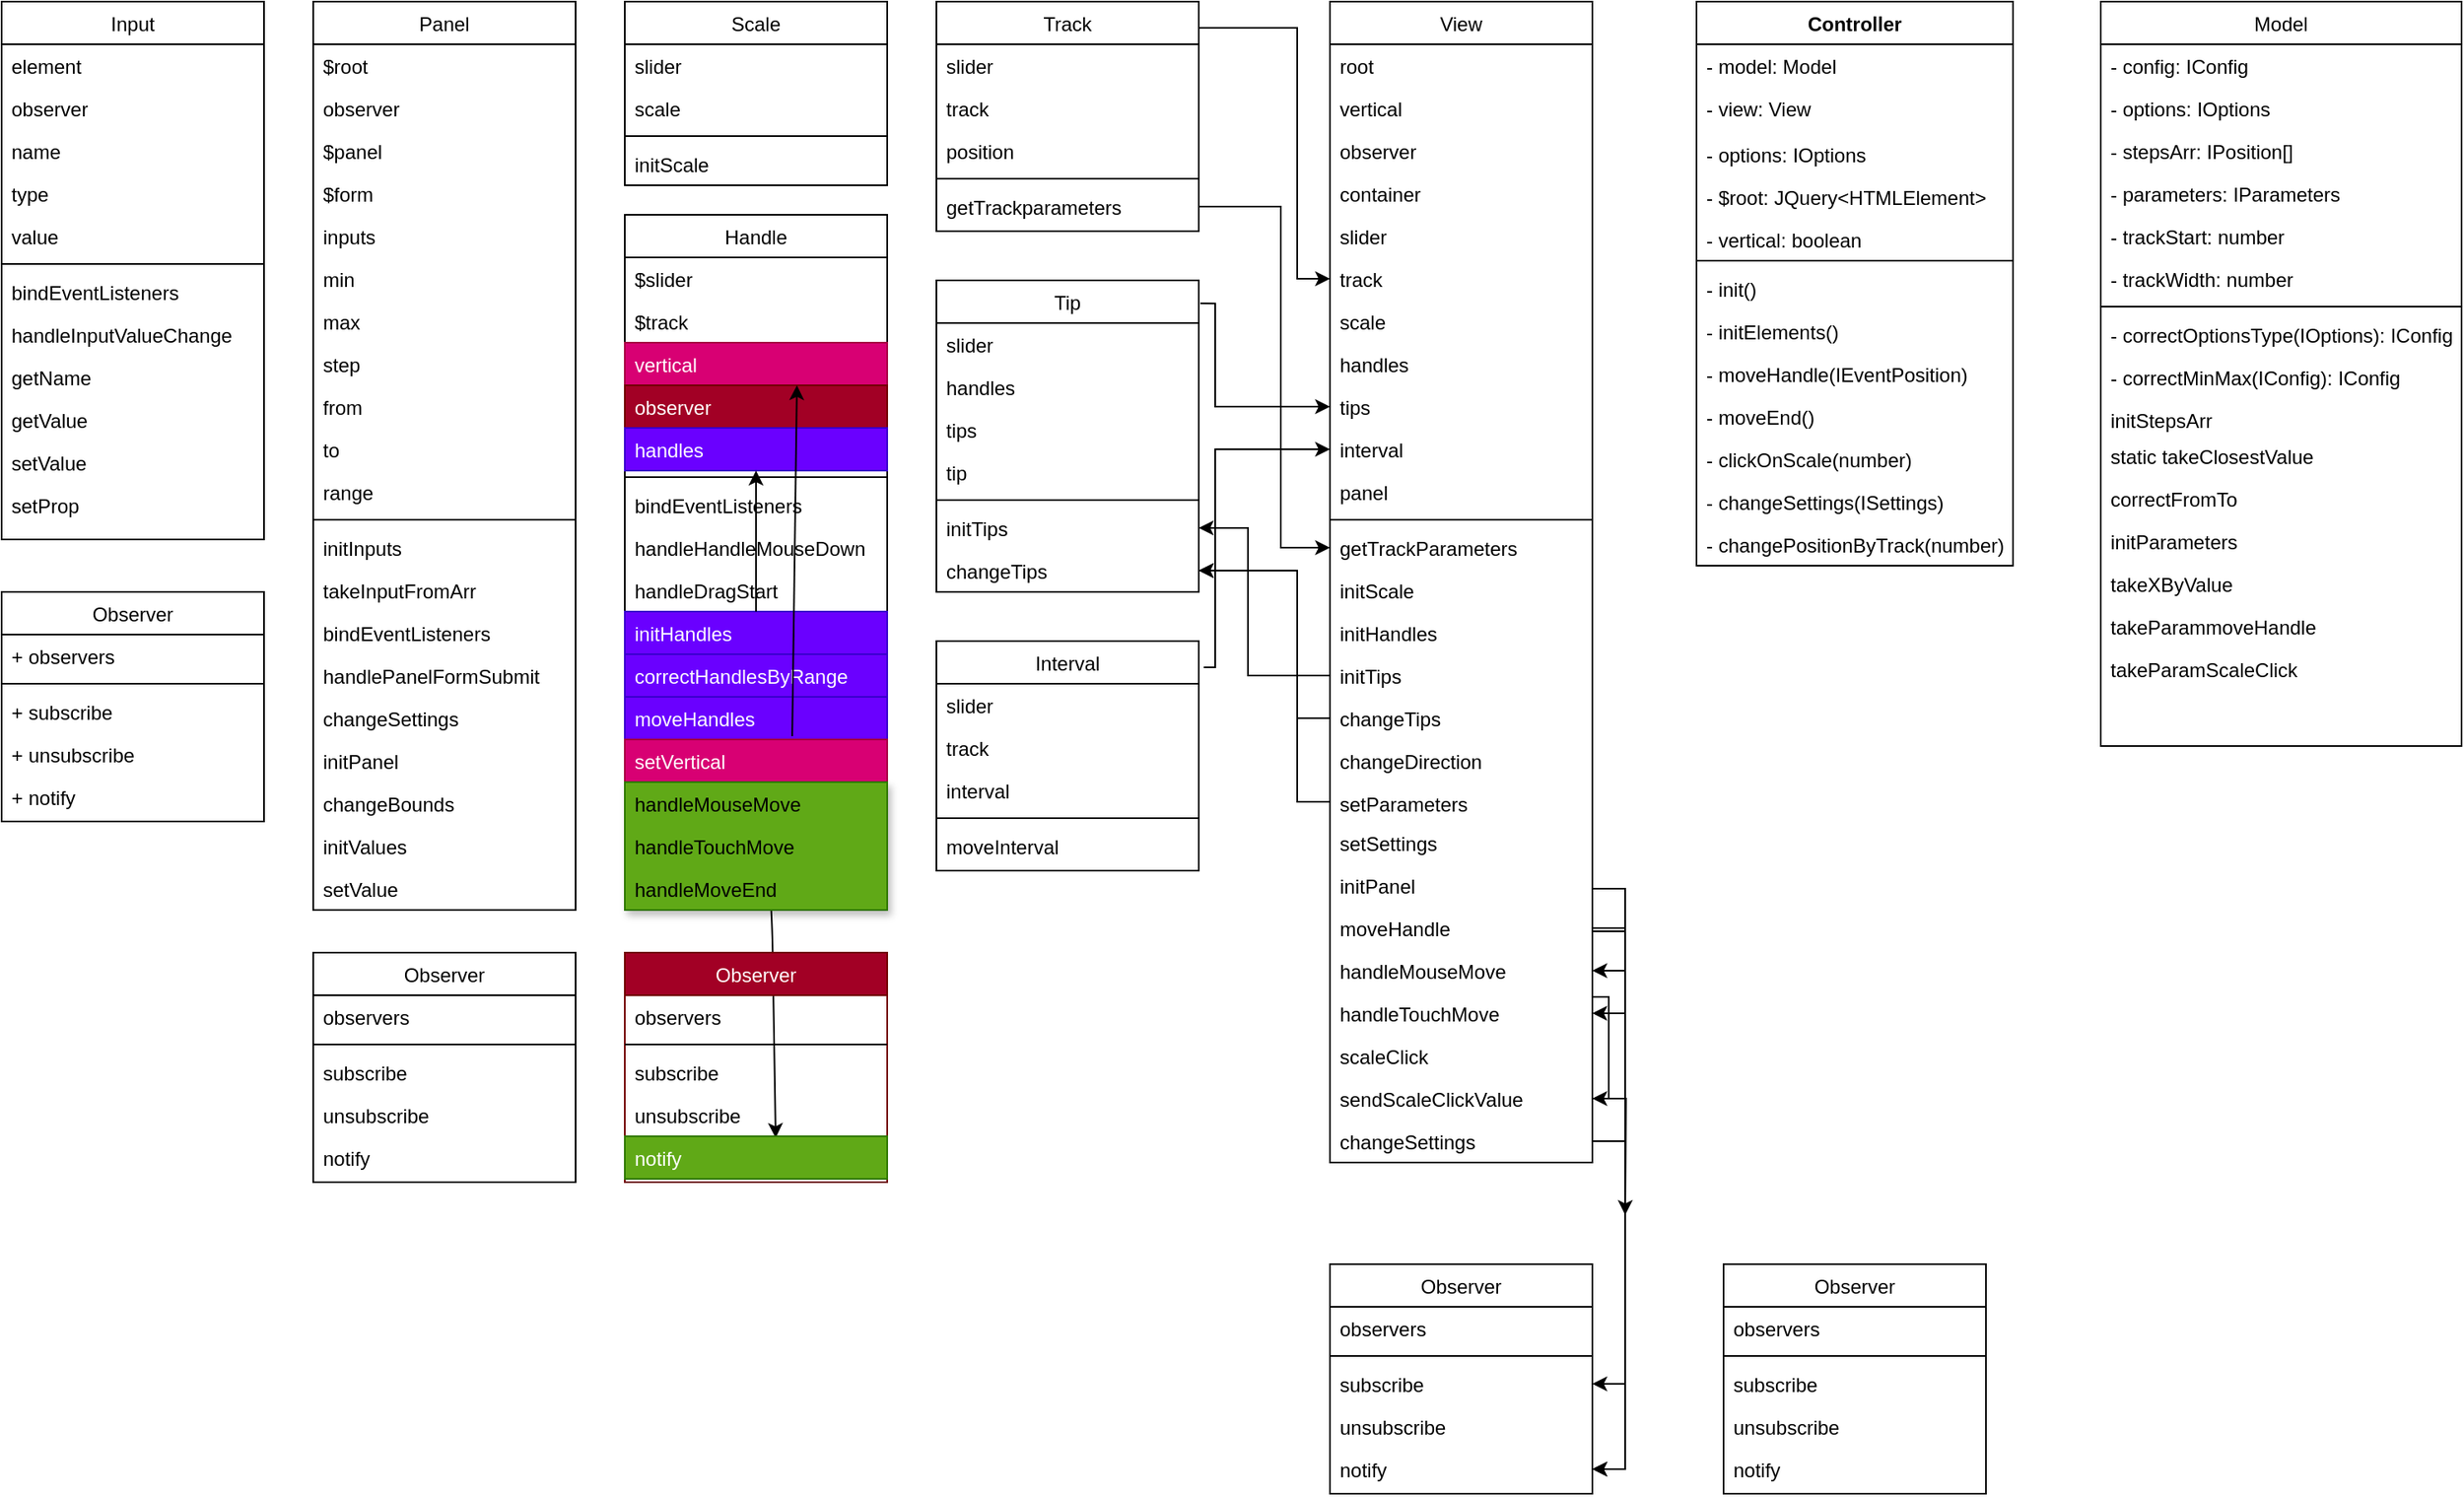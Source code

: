 <mxfile version="16.5.6" type="github">
  <diagram id="C5RBs43oDa-KdzZeNtuy" name="Page-1">
    <mxGraphModel dx="1695" dy="450" grid="1" gridSize="10" guides="1" tooltips="1" connect="1" arrows="1" fold="1" page="1" pageScale="1" pageWidth="827" pageHeight="1169" math="0" shadow="0">
      <root>
        <mxCell id="WIyWlLk6GJQsqaUBKTNV-0" />
        <mxCell id="WIyWlLk6GJQsqaUBKTNV-1" parent="WIyWlLk6GJQsqaUBKTNV-0" />
        <mxCell id="zkfFHV4jXpPFQw0GAbJ--6" value="View" style="swimlane;fontStyle=0;align=center;verticalAlign=top;childLayout=stackLayout;horizontal=1;startSize=26;horizontalStack=0;resizeParent=1;resizeLast=0;collapsible=1;marginBottom=0;rounded=0;shadow=0;strokeWidth=1;" parent="WIyWlLk6GJQsqaUBKTNV-1" vertex="1">
          <mxGeometry x="-10" y="110" width="160" height="708" as="geometry">
            <mxRectangle x="130" y="380" width="160" height="26" as="alternateBounds" />
          </mxGeometry>
        </mxCell>
        <mxCell id="yXYskrI1Ji93VjkzE8LW-40" value="root" style="text;align=left;verticalAlign=top;spacingLeft=4;spacingRight=4;overflow=hidden;rotatable=0;points=[[0,0.5],[1,0.5]];portConstraint=eastwest;rounded=0;shadow=0;html=0;" parent="zkfFHV4jXpPFQw0GAbJ--6" vertex="1">
          <mxGeometry y="26" width="160" height="26" as="geometry" />
        </mxCell>
        <mxCell id="zkfFHV4jXpPFQw0GAbJ--7" value="vertical" style="text;align=left;verticalAlign=top;spacingLeft=4;spacingRight=4;overflow=hidden;rotatable=0;points=[[0,0.5],[1,0.5]];portConstraint=eastwest;" parent="zkfFHV4jXpPFQw0GAbJ--6" vertex="1">
          <mxGeometry y="52" width="160" height="26" as="geometry" />
        </mxCell>
        <mxCell id="yXYskrI1Ji93VjkzE8LW-39" value="observer" style="text;align=left;verticalAlign=top;spacingLeft=4;spacingRight=4;overflow=hidden;rotatable=0;points=[[0,0.5],[1,0.5]];portConstraint=eastwest;rounded=0;shadow=0;html=0;" parent="zkfFHV4jXpPFQw0GAbJ--6" vertex="1">
          <mxGeometry y="78" width="160" height="26" as="geometry" />
        </mxCell>
        <mxCell id="yXYskrI1Ji93VjkzE8LW-41" value="container" style="text;align=left;verticalAlign=top;spacingLeft=4;spacingRight=4;overflow=hidden;rotatable=0;points=[[0,0.5],[1,0.5]];portConstraint=eastwest;rounded=0;shadow=0;html=0;" parent="zkfFHV4jXpPFQw0GAbJ--6" vertex="1">
          <mxGeometry y="104" width="160" height="26" as="geometry" />
        </mxCell>
        <mxCell id="yXYskrI1Ji93VjkzE8LW-42" value="slider" style="text;align=left;verticalAlign=top;spacingLeft=4;spacingRight=4;overflow=hidden;rotatable=0;points=[[0,0.5],[1,0.5]];portConstraint=eastwest;rounded=0;shadow=0;html=0;" parent="zkfFHV4jXpPFQw0GAbJ--6" vertex="1">
          <mxGeometry y="130" width="160" height="26" as="geometry" />
        </mxCell>
        <mxCell id="yXYskrI1Ji93VjkzE8LW-44" value="track" style="text;align=left;verticalAlign=top;spacingLeft=4;spacingRight=4;overflow=hidden;rotatable=0;points=[[0,0.5],[1,0.5]];portConstraint=eastwest;rounded=0;shadow=0;html=0;" parent="zkfFHV4jXpPFQw0GAbJ--6" vertex="1">
          <mxGeometry y="156" width="160" height="26" as="geometry" />
        </mxCell>
        <mxCell id="yXYskrI1Ji93VjkzE8LW-45" value="scale" style="text;align=left;verticalAlign=top;spacingLeft=4;spacingRight=4;overflow=hidden;rotatable=0;points=[[0,0.5],[1,0.5]];portConstraint=eastwest;rounded=0;shadow=0;html=0;" parent="zkfFHV4jXpPFQw0GAbJ--6" vertex="1">
          <mxGeometry y="182" width="160" height="26" as="geometry" />
        </mxCell>
        <mxCell id="yXYskrI1Ji93VjkzE8LW-46" value="handles" style="text;align=left;verticalAlign=top;spacingLeft=4;spacingRight=4;overflow=hidden;rotatable=0;points=[[0,0.5],[1,0.5]];portConstraint=eastwest;rounded=0;shadow=0;html=0;" parent="zkfFHV4jXpPFQw0GAbJ--6" vertex="1">
          <mxGeometry y="208" width="160" height="26" as="geometry" />
        </mxCell>
        <mxCell id="zkfFHV4jXpPFQw0GAbJ--8" value="tips" style="text;align=left;verticalAlign=top;spacingLeft=4;spacingRight=4;overflow=hidden;rotatable=0;points=[[0,0.5],[1,0.5]];portConstraint=eastwest;rounded=0;shadow=0;html=0;" parent="zkfFHV4jXpPFQw0GAbJ--6" vertex="1">
          <mxGeometry y="234" width="160" height="26" as="geometry" />
        </mxCell>
        <mxCell id="yXYskrI1Ji93VjkzE8LW-47" value="interval" style="text;align=left;verticalAlign=top;spacingLeft=4;spacingRight=4;overflow=hidden;rotatable=0;points=[[0,0.5],[1,0.5]];portConstraint=eastwest;rounded=0;shadow=0;html=0;" parent="zkfFHV4jXpPFQw0GAbJ--6" vertex="1">
          <mxGeometry y="260" width="160" height="26" as="geometry" />
        </mxCell>
        <mxCell id="yXYskrI1Ji93VjkzE8LW-43" value="panel" style="text;align=left;verticalAlign=top;spacingLeft=4;spacingRight=4;overflow=hidden;rotatable=0;points=[[0,0.5],[1,0.5]];portConstraint=eastwest;rounded=0;shadow=0;html=0;" parent="zkfFHV4jXpPFQw0GAbJ--6" vertex="1">
          <mxGeometry y="286" width="160" height="26" as="geometry" />
        </mxCell>
        <mxCell id="zkfFHV4jXpPFQw0GAbJ--9" value="" style="line;html=1;strokeWidth=1;align=left;verticalAlign=middle;spacingTop=-1;spacingLeft=3;spacingRight=3;rotatable=0;labelPosition=right;points=[];portConstraint=eastwest;" parent="zkfFHV4jXpPFQw0GAbJ--6" vertex="1">
          <mxGeometry y="312" width="160" height="8" as="geometry" />
        </mxCell>
        <mxCell id="yXYskrI1Ji93VjkzE8LW-48" value="getTrackParameters" style="text;align=left;verticalAlign=top;spacingLeft=4;spacingRight=4;overflow=hidden;rotatable=0;points=[[0,0.5],[1,0.5]];portConstraint=eastwest;" parent="zkfFHV4jXpPFQw0GAbJ--6" vertex="1">
          <mxGeometry y="320" width="160" height="26" as="geometry" />
        </mxCell>
        <mxCell id="yXYskrI1Ji93VjkzE8LW-49" value="initScale" style="text;align=left;verticalAlign=top;spacingLeft=4;spacingRight=4;overflow=hidden;rotatable=0;points=[[0,0.5],[1,0.5]];portConstraint=eastwest;" parent="zkfFHV4jXpPFQw0GAbJ--6" vertex="1">
          <mxGeometry y="346" width="160" height="26" as="geometry" />
        </mxCell>
        <mxCell id="yXYskrI1Ji93VjkzE8LW-50" value="initHandles" style="text;align=left;verticalAlign=top;spacingLeft=4;spacingRight=4;overflow=hidden;rotatable=0;points=[[0,0.5],[1,0.5]];portConstraint=eastwest;" parent="zkfFHV4jXpPFQw0GAbJ--6" vertex="1">
          <mxGeometry y="372" width="160" height="26" as="geometry" />
        </mxCell>
        <mxCell id="yXYskrI1Ji93VjkzE8LW-51" value="initTips" style="text;align=left;verticalAlign=top;spacingLeft=4;spacingRight=4;overflow=hidden;rotatable=0;points=[[0,0.5],[1,0.5]];portConstraint=eastwest;" parent="zkfFHV4jXpPFQw0GAbJ--6" vertex="1">
          <mxGeometry y="398" width="160" height="26" as="geometry" />
        </mxCell>
        <mxCell id="yXYskrI1Ji93VjkzE8LW-52" value="changeTips" style="text;align=left;verticalAlign=top;spacingLeft=4;spacingRight=4;overflow=hidden;rotatable=0;points=[[0,0.5],[1,0.5]];portConstraint=eastwest;" parent="zkfFHV4jXpPFQw0GAbJ--6" vertex="1">
          <mxGeometry y="424" width="160" height="26" as="geometry" />
        </mxCell>
        <mxCell id="4" value="changeDirection" style="text;align=left;verticalAlign=top;spacingLeft=4;spacingRight=4;overflow=hidden;rotatable=0;points=[[0,0.5],[1,0.5]];portConstraint=eastwest;" parent="zkfFHV4jXpPFQw0GAbJ--6" vertex="1">
          <mxGeometry y="450" width="160" height="26" as="geometry" />
        </mxCell>
        <mxCell id="yXYskrI1Ji93VjkzE8LW-53" value="setParameters" style="text;align=left;verticalAlign=top;spacingLeft=4;spacingRight=4;overflow=hidden;rotatable=0;points=[[0,0.5],[1,0.5]];portConstraint=eastwest;" parent="zkfFHV4jXpPFQw0GAbJ--6" vertex="1">
          <mxGeometry y="476" width="160" height="24" as="geometry" />
        </mxCell>
        <mxCell id="yXYskrI1Ji93VjkzE8LW-54" value="setSettings" style="text;align=left;verticalAlign=top;spacingLeft=4;spacingRight=4;overflow=hidden;rotatable=0;points=[[0,0.5],[1,0.5]];portConstraint=eastwest;" parent="zkfFHV4jXpPFQw0GAbJ--6" vertex="1">
          <mxGeometry y="500" width="160" height="26" as="geometry" />
        </mxCell>
        <mxCell id="yXYskrI1Ji93VjkzE8LW-195" style="edgeStyle=orthogonalEdgeStyle;rounded=0;orthogonalLoop=1;jettySize=auto;html=1;exitX=1;exitY=0.5;exitDx=0;exitDy=0;" parent="zkfFHV4jXpPFQw0GAbJ--6" source="yXYskrI1Ji93VjkzE8LW-55" target="yXYskrI1Ji93VjkzE8LW-56" edge="1">
          <mxGeometry relative="1" as="geometry" />
        </mxCell>
        <mxCell id="yXYskrI1Ji93VjkzE8LW-196" style="edgeStyle=orthogonalEdgeStyle;rounded=0;orthogonalLoop=1;jettySize=auto;html=1;exitX=1;exitY=0.5;exitDx=0;exitDy=0;entryX=1;entryY=0.5;entryDx=0;entryDy=0;" parent="zkfFHV4jXpPFQw0GAbJ--6" source="yXYskrI1Ji93VjkzE8LW-55" target="yXYskrI1Ji93VjkzE8LW-57" edge="1">
          <mxGeometry relative="1" as="geometry" />
        </mxCell>
        <mxCell id="5" value="initPanel" style="text;align=left;verticalAlign=top;spacingLeft=4;spacingRight=4;overflow=hidden;rotatable=0;points=[[0,0.5],[1,0.5]];portConstraint=eastwest;" parent="zkfFHV4jXpPFQw0GAbJ--6" vertex="1">
          <mxGeometry y="526" width="160" height="26" as="geometry" />
        </mxCell>
        <mxCell id="yXYskrI1Ji93VjkzE8LW-55" value="moveHandle" style="text;align=left;verticalAlign=top;spacingLeft=4;spacingRight=4;overflow=hidden;rotatable=0;points=[[0,0.5],[1,0.5]];portConstraint=eastwest;" parent="zkfFHV4jXpPFQw0GAbJ--6" vertex="1">
          <mxGeometry y="552" width="160" height="26" as="geometry" />
        </mxCell>
        <mxCell id="yXYskrI1Ji93VjkzE8LW-56" value="handleMouseMove" style="text;align=left;verticalAlign=top;spacingLeft=4;spacingRight=4;overflow=hidden;rotatable=0;points=[[0,0.5],[1,0.5]];portConstraint=eastwest;" parent="zkfFHV4jXpPFQw0GAbJ--6" vertex="1">
          <mxGeometry y="578" width="160" height="26" as="geometry" />
        </mxCell>
        <mxCell id="yXYskrI1Ji93VjkzE8LW-57" value="handleTouchMove" style="text;align=left;verticalAlign=top;spacingLeft=4;spacingRight=4;overflow=hidden;rotatable=0;points=[[0,0.5],[1,0.5]];portConstraint=eastwest;" parent="zkfFHV4jXpPFQw0GAbJ--6" vertex="1">
          <mxGeometry y="604" width="160" height="26" as="geometry" />
        </mxCell>
        <mxCell id="yXYskrI1Ji93VjkzE8LW-58" value="scaleClick" style="text;align=left;verticalAlign=top;spacingLeft=4;spacingRight=4;overflow=hidden;rotatable=0;points=[[0,0.5],[1,0.5]];portConstraint=eastwest;" parent="zkfFHV4jXpPFQw0GAbJ--6" vertex="1">
          <mxGeometry y="630" width="160" height="26" as="geometry" />
        </mxCell>
        <mxCell id="yXYskrI1Ji93VjkzE8LW-59" value="sendScaleClickValue" style="text;align=left;verticalAlign=top;spacingLeft=4;spacingRight=4;overflow=hidden;rotatable=0;points=[[0,0.5],[1,0.5]];portConstraint=eastwest;" parent="zkfFHV4jXpPFQw0GAbJ--6" vertex="1">
          <mxGeometry y="656" width="160" height="26" as="geometry" />
        </mxCell>
        <mxCell id="zkfFHV4jXpPFQw0GAbJ--11" value="changeSettings" style="text;align=left;verticalAlign=top;spacingLeft=4;spacingRight=4;overflow=hidden;rotatable=0;points=[[0,0.5],[1,0.5]];portConstraint=eastwest;" parent="zkfFHV4jXpPFQw0GAbJ--6" vertex="1">
          <mxGeometry y="682" width="160" height="26" as="geometry" />
        </mxCell>
        <mxCell id="yXYskrI1Ji93VjkzE8LW-262" style="edgeStyle=orthogonalEdgeStyle;rounded=0;orthogonalLoop=1;jettySize=auto;html=1;entryX=1;entryY=0.5;entryDx=0;entryDy=0;" parent="zkfFHV4jXpPFQw0GAbJ--6" target="yXYskrI1Ji93VjkzE8LW-59" edge="1">
          <mxGeometry relative="1" as="geometry">
            <Array as="points">
              <mxPoint x="170" y="607" />
            </Array>
            <mxPoint x="160" y="607" as="sourcePoint" />
          </mxGeometry>
        </mxCell>
        <mxCell id="zkfFHV4jXpPFQw0GAbJ--17" value="Model" style="swimlane;fontStyle=0;align=center;verticalAlign=top;childLayout=stackLayout;horizontal=1;startSize=26;horizontalStack=0;resizeParent=1;resizeLast=0;collapsible=1;marginBottom=0;rounded=0;shadow=0;strokeWidth=1;" parent="WIyWlLk6GJQsqaUBKTNV-1" vertex="1">
          <mxGeometry x="460" y="110" width="220" height="454" as="geometry">
            <mxRectangle x="550" y="140" width="160" height="26" as="alternateBounds" />
          </mxGeometry>
        </mxCell>
        <mxCell id="zkfFHV4jXpPFQw0GAbJ--19" value="- config: IConfig" style="text;align=left;verticalAlign=top;spacingLeft=4;spacingRight=4;overflow=hidden;rotatable=0;points=[[0,0.5],[1,0.5]];portConstraint=eastwest;rounded=0;shadow=0;html=0;" parent="zkfFHV4jXpPFQw0GAbJ--17" vertex="1">
          <mxGeometry y="26" width="220" height="26" as="geometry" />
        </mxCell>
        <mxCell id="zkfFHV4jXpPFQw0GAbJ--22" value="- options: IOptions" style="text;align=left;verticalAlign=top;spacingLeft=4;spacingRight=4;overflow=hidden;rotatable=0;points=[[0,0.5],[1,0.5]];portConstraint=eastwest;rounded=0;shadow=0;html=0;" parent="zkfFHV4jXpPFQw0GAbJ--17" vertex="1">
          <mxGeometry y="52" width="220" height="26" as="geometry" />
        </mxCell>
        <mxCell id="zkfFHV4jXpPFQw0GAbJ--20" value="- stepsArr: IPosition[]" style="text;align=left;verticalAlign=top;spacingLeft=4;spacingRight=4;overflow=hidden;rotatable=0;points=[[0,0.5],[1,0.5]];portConstraint=eastwest;rounded=0;shadow=0;html=0;" parent="zkfFHV4jXpPFQw0GAbJ--17" vertex="1">
          <mxGeometry y="78" width="220" height="26" as="geometry" />
        </mxCell>
        <mxCell id="zkfFHV4jXpPFQw0GAbJ--21" value="- parameters: IParameters" style="text;align=left;verticalAlign=top;spacingLeft=4;spacingRight=4;overflow=hidden;rotatable=0;points=[[0,0.5],[1,0.5]];portConstraint=eastwest;rounded=0;shadow=0;html=0;" parent="zkfFHV4jXpPFQw0GAbJ--17" vertex="1">
          <mxGeometry y="104" width="220" height="26" as="geometry" />
        </mxCell>
        <mxCell id="zkfFHV4jXpPFQw0GAbJ--25" value="- trackStart: number" style="text;align=left;verticalAlign=top;spacingLeft=4;spacingRight=4;overflow=hidden;rotatable=0;points=[[0,0.5],[1,0.5]];portConstraint=eastwest;" parent="zkfFHV4jXpPFQw0GAbJ--17" vertex="1">
          <mxGeometry y="130" width="220" height="26" as="geometry" />
        </mxCell>
        <mxCell id="zkfFHV4jXpPFQw0GAbJ--24" value="- trackWidth: number" style="text;align=left;verticalAlign=top;spacingLeft=4;spacingRight=4;overflow=hidden;rotatable=0;points=[[0,0.5],[1,0.5]];portConstraint=eastwest;" parent="zkfFHV4jXpPFQw0GAbJ--17" vertex="1">
          <mxGeometry y="156" width="220" height="26" as="geometry" />
        </mxCell>
        <mxCell id="zkfFHV4jXpPFQw0GAbJ--23" value="" style="line;html=1;strokeWidth=1;align=left;verticalAlign=middle;spacingTop=-1;spacingLeft=3;spacingRight=3;rotatable=0;labelPosition=right;points=[];portConstraint=eastwest;" parent="zkfFHV4jXpPFQw0GAbJ--17" vertex="1">
          <mxGeometry y="182" width="220" height="8" as="geometry" />
        </mxCell>
        <mxCell id="yXYskrI1Ji93VjkzE8LW-13" value="- correctOptionsType(IOptions): IConfig" style="text;align=left;verticalAlign=top;spacingLeft=4;spacingRight=4;overflow=hidden;rotatable=0;points=[[0,0.5],[1,0.5]];portConstraint=eastwest;rounded=0;shadow=0;html=0;" parent="zkfFHV4jXpPFQw0GAbJ--17" vertex="1">
          <mxGeometry y="190" width="220" height="26" as="geometry" />
        </mxCell>
        <mxCell id="1" value="- correctMinMax(IConfig): IConfig" style="text;align=left;verticalAlign=top;spacingLeft=4;spacingRight=4;overflow=hidden;rotatable=0;points=[[0,0.5],[1,0.5]];portConstraint=eastwest;rounded=0;shadow=0;html=0;" parent="zkfFHV4jXpPFQw0GAbJ--17" vertex="1">
          <mxGeometry y="216" width="220" height="26" as="geometry" />
        </mxCell>
        <mxCell id="yXYskrI1Ji93VjkzE8LW-24" value="initStepsArr" style="text;align=left;verticalAlign=top;spacingLeft=4;spacingRight=4;overflow=hidden;rotatable=0;points=[[0,0.5],[1,0.5]];portConstraint=eastwest;rounded=0;shadow=0;html=0;" parent="zkfFHV4jXpPFQw0GAbJ--17" vertex="1">
          <mxGeometry y="242" width="220" height="22" as="geometry" />
        </mxCell>
        <mxCell id="3" value="static takeClosestValue" style="text;align=left;verticalAlign=top;spacingLeft=4;spacingRight=4;overflow=hidden;rotatable=0;points=[[0,0.5],[1,0.5]];portConstraint=eastwest;rounded=0;shadow=0;html=0;" parent="zkfFHV4jXpPFQw0GAbJ--17" vertex="1">
          <mxGeometry y="264" width="220" height="26" as="geometry" />
        </mxCell>
        <mxCell id="2" value="correctFromTo" style="text;align=left;verticalAlign=top;spacingLeft=4;spacingRight=4;overflow=hidden;rotatable=0;points=[[0,0.5],[1,0.5]];portConstraint=eastwest;rounded=0;shadow=0;html=0;" parent="zkfFHV4jXpPFQw0GAbJ--17" vertex="1">
          <mxGeometry y="290" width="220" height="26" as="geometry" />
        </mxCell>
        <mxCell id="yXYskrI1Ji93VjkzE8LW-26" value="initParameters" style="text;align=left;verticalAlign=top;spacingLeft=4;spacingRight=4;overflow=hidden;rotatable=0;points=[[0,0.5],[1,0.5]];portConstraint=eastwest;rounded=0;shadow=0;html=0;" parent="zkfFHV4jXpPFQw0GAbJ--17" vertex="1">
          <mxGeometry y="316" width="220" height="26" as="geometry" />
        </mxCell>
        <mxCell id="yXYskrI1Ji93VjkzE8LW-27" value="takeXByValue" style="text;align=left;verticalAlign=top;spacingLeft=4;spacingRight=4;overflow=hidden;rotatable=0;points=[[0,0.5],[1,0.5]];portConstraint=eastwest;rounded=0;shadow=0;html=0;" parent="zkfFHV4jXpPFQw0GAbJ--17" vertex="1">
          <mxGeometry y="342" width="220" height="26" as="geometry" />
        </mxCell>
        <mxCell id="yXYskrI1Ji93VjkzE8LW-28" value="takeParammoveHandle" style="text;align=left;verticalAlign=top;spacingLeft=4;spacingRight=4;overflow=hidden;rotatable=0;points=[[0,0.5],[1,0.5]];portConstraint=eastwest;rounded=0;shadow=0;html=0;" parent="zkfFHV4jXpPFQw0GAbJ--17" vertex="1">
          <mxGeometry y="368" width="220" height="26" as="geometry" />
        </mxCell>
        <mxCell id="yXYskrI1Ji93VjkzE8LW-29" value="takeParamScaleClick" style="text;align=left;verticalAlign=top;spacingLeft=4;spacingRight=4;overflow=hidden;rotatable=0;points=[[0,0.5],[1,0.5]];portConstraint=eastwest;rounded=0;shadow=0;html=0;" parent="zkfFHV4jXpPFQw0GAbJ--17" vertex="1">
          <mxGeometry y="394" width="220" height="34" as="geometry" />
        </mxCell>
        <mxCell id="yXYskrI1Ji93VjkzE8LW-90" value="Observer" style="swimlane;fontStyle=0;align=center;verticalAlign=top;childLayout=stackLayout;horizontal=1;startSize=26;horizontalStack=0;resizeParent=1;resizeLast=0;collapsible=1;marginBottom=0;rounded=0;shadow=0;strokeWidth=1;" parent="WIyWlLk6GJQsqaUBKTNV-1" vertex="1">
          <mxGeometry x="230" y="880" width="160" height="140" as="geometry">
            <mxRectangle x="550" y="140" width="160" height="26" as="alternateBounds" />
          </mxGeometry>
        </mxCell>
        <mxCell id="yXYskrI1Ji93VjkzE8LW-91" value="observers" style="text;align=left;verticalAlign=top;spacingLeft=4;spacingRight=4;overflow=hidden;rotatable=0;points=[[0,0.5],[1,0.5]];portConstraint=eastwest;" parent="yXYskrI1Ji93VjkzE8LW-90" vertex="1">
          <mxGeometry y="26" width="160" height="26" as="geometry" />
        </mxCell>
        <mxCell id="yXYskrI1Ji93VjkzE8LW-98" value="" style="line;html=1;strokeWidth=1;align=left;verticalAlign=middle;spacingTop=-1;spacingLeft=3;spacingRight=3;rotatable=0;labelPosition=right;points=[];portConstraint=eastwest;" parent="yXYskrI1Ji93VjkzE8LW-90" vertex="1">
          <mxGeometry y="52" width="160" height="8" as="geometry" />
        </mxCell>
        <mxCell id="yXYskrI1Ji93VjkzE8LW-99" value="subscribe" style="text;align=left;verticalAlign=top;spacingLeft=4;spacingRight=4;overflow=hidden;rotatable=0;points=[[0,0.5],[1,0.5]];portConstraint=eastwest;rounded=0;shadow=0;html=0;" parent="yXYskrI1Ji93VjkzE8LW-90" vertex="1">
          <mxGeometry y="60" width="160" height="26" as="geometry" />
        </mxCell>
        <mxCell id="yXYskrI1Ji93VjkzE8LW-100" value="unsubscribe" style="text;align=left;verticalAlign=top;spacingLeft=4;spacingRight=4;overflow=hidden;rotatable=0;points=[[0,0.5],[1,0.5]];portConstraint=eastwest;rounded=0;shadow=0;html=0;" parent="yXYskrI1Ji93VjkzE8LW-90" vertex="1">
          <mxGeometry y="86" width="160" height="26" as="geometry" />
        </mxCell>
        <mxCell id="yXYskrI1Ji93VjkzE8LW-101" value="notify" style="text;align=left;verticalAlign=top;spacingLeft=4;spacingRight=4;overflow=hidden;rotatable=0;points=[[0,0.5],[1,0.5]];portConstraint=eastwest;rounded=0;shadow=0;html=0;" parent="yXYskrI1Ji93VjkzE8LW-90" vertex="1">
          <mxGeometry y="112" width="160" height="26" as="geometry" />
        </mxCell>
        <mxCell id="yXYskrI1Ji93VjkzE8LW-117" value="Observer" style="swimlane;fontStyle=0;align=center;verticalAlign=top;childLayout=stackLayout;horizontal=1;startSize=26;horizontalStack=0;resizeParent=1;resizeLast=0;collapsible=1;marginBottom=0;rounded=0;shadow=0;strokeWidth=1;" parent="WIyWlLk6GJQsqaUBKTNV-1" vertex="1">
          <mxGeometry x="-10" y="880" width="160" height="140" as="geometry">
            <mxRectangle x="550" y="140" width="160" height="26" as="alternateBounds" />
          </mxGeometry>
        </mxCell>
        <mxCell id="yXYskrI1Ji93VjkzE8LW-118" value="observers" style="text;align=left;verticalAlign=top;spacingLeft=4;spacingRight=4;overflow=hidden;rotatable=0;points=[[0,0.5],[1,0.5]];portConstraint=eastwest;" parent="yXYskrI1Ji93VjkzE8LW-117" vertex="1">
          <mxGeometry y="26" width="160" height="26" as="geometry" />
        </mxCell>
        <mxCell id="yXYskrI1Ji93VjkzE8LW-119" value="" style="line;html=1;strokeWidth=1;align=left;verticalAlign=middle;spacingTop=-1;spacingLeft=3;spacingRight=3;rotatable=0;labelPosition=right;points=[];portConstraint=eastwest;" parent="yXYskrI1Ji93VjkzE8LW-117" vertex="1">
          <mxGeometry y="52" width="160" height="8" as="geometry" />
        </mxCell>
        <mxCell id="yXYskrI1Ji93VjkzE8LW-120" value="subscribe" style="text;align=left;verticalAlign=top;spacingLeft=4;spacingRight=4;overflow=hidden;rotatable=0;points=[[0,0.5],[1,0.5]];portConstraint=eastwest;rounded=0;shadow=0;html=0;" parent="yXYskrI1Ji93VjkzE8LW-117" vertex="1">
          <mxGeometry y="60" width="160" height="26" as="geometry" />
        </mxCell>
        <mxCell id="yXYskrI1Ji93VjkzE8LW-121" value="unsubscribe" style="text;align=left;verticalAlign=top;spacingLeft=4;spacingRight=4;overflow=hidden;rotatable=0;points=[[0,0.5],[1,0.5]];portConstraint=eastwest;rounded=0;shadow=0;html=0;" parent="yXYskrI1Ji93VjkzE8LW-117" vertex="1">
          <mxGeometry y="86" width="160" height="26" as="geometry" />
        </mxCell>
        <mxCell id="yXYskrI1Ji93VjkzE8LW-122" value="notify" style="text;align=left;verticalAlign=top;spacingLeft=4;spacingRight=4;overflow=hidden;rotatable=0;points=[[0,0.5],[1,0.5]];portConstraint=eastwest;rounded=0;shadow=0;html=0;" parent="yXYskrI1Ji93VjkzE8LW-117" vertex="1">
          <mxGeometry y="112" width="160" height="26" as="geometry" />
        </mxCell>
        <mxCell id="yXYskrI1Ji93VjkzE8LW-132" style="edgeStyle=orthogonalEdgeStyle;rounded=0;orthogonalLoop=1;jettySize=auto;html=1;entryX=0;entryY=0.5;entryDx=0;entryDy=0;exitX=0.994;exitY=0.114;exitDx=0;exitDy=0;exitPerimeter=0;" parent="WIyWlLk6GJQsqaUBKTNV-1" source="yXYskrI1Ji93VjkzE8LW-123" target="yXYskrI1Ji93VjkzE8LW-44" edge="1">
          <mxGeometry relative="1" as="geometry">
            <Array as="points">
              <mxPoint x="-30" y="126" />
              <mxPoint x="-30" y="279" />
            </Array>
          </mxGeometry>
        </mxCell>
        <mxCell id="yXYskrI1Ji93VjkzE8LW-123" value="Track" style="swimlane;fontStyle=0;align=center;verticalAlign=top;childLayout=stackLayout;horizontal=1;startSize=26;horizontalStack=0;resizeParent=1;resizeLast=0;collapsible=1;marginBottom=0;rounded=0;shadow=0;strokeWidth=1;" parent="WIyWlLk6GJQsqaUBKTNV-1" vertex="1">
          <mxGeometry x="-250" y="110" width="160" height="140" as="geometry">
            <mxRectangle x="550" y="140" width="160" height="26" as="alternateBounds" />
          </mxGeometry>
        </mxCell>
        <mxCell id="yXYskrI1Ji93VjkzE8LW-129" value="slider" style="text;align=left;verticalAlign=top;spacingLeft=4;spacingRight=4;overflow=hidden;rotatable=0;points=[[0,0.5],[1,0.5]];portConstraint=eastwest;" parent="yXYskrI1Ji93VjkzE8LW-123" vertex="1">
          <mxGeometry y="26" width="160" height="26" as="geometry" />
        </mxCell>
        <mxCell id="yXYskrI1Ji93VjkzE8LW-130" value="track" style="text;align=left;verticalAlign=top;spacingLeft=4;spacingRight=4;overflow=hidden;rotatable=0;points=[[0,0.5],[1,0.5]];portConstraint=eastwest;" parent="yXYskrI1Ji93VjkzE8LW-123" vertex="1">
          <mxGeometry y="52" width="160" height="26" as="geometry" />
        </mxCell>
        <mxCell id="yXYskrI1Ji93VjkzE8LW-124" value="position" style="text;align=left;verticalAlign=top;spacingLeft=4;spacingRight=4;overflow=hidden;rotatable=0;points=[[0,0.5],[1,0.5]];portConstraint=eastwest;" parent="yXYskrI1Ji93VjkzE8LW-123" vertex="1">
          <mxGeometry y="78" width="160" height="26" as="geometry" />
        </mxCell>
        <mxCell id="yXYskrI1Ji93VjkzE8LW-125" value="" style="line;html=1;strokeWidth=1;align=left;verticalAlign=middle;spacingTop=-1;spacingLeft=3;spacingRight=3;rotatable=0;labelPosition=right;points=[];portConstraint=eastwest;" parent="yXYskrI1Ji93VjkzE8LW-123" vertex="1">
          <mxGeometry y="104" width="160" height="8" as="geometry" />
        </mxCell>
        <mxCell id="yXYskrI1Ji93VjkzE8LW-126" value="getTrackparameters" style="text;align=left;verticalAlign=top;spacingLeft=4;spacingRight=4;overflow=hidden;rotatable=0;points=[[0,0.5],[1,0.5]];portConstraint=eastwest;rounded=0;shadow=0;html=0;" parent="yXYskrI1Ji93VjkzE8LW-123" vertex="1">
          <mxGeometry y="112" width="160" height="26" as="geometry" />
        </mxCell>
        <mxCell id="yXYskrI1Ji93VjkzE8LW-133" style="edgeStyle=orthogonalEdgeStyle;rounded=0;orthogonalLoop=1;jettySize=auto;html=1;exitX=1;exitY=0.5;exitDx=0;exitDy=0;entryX=0;entryY=0.5;entryDx=0;entryDy=0;" parent="WIyWlLk6GJQsqaUBKTNV-1" source="yXYskrI1Ji93VjkzE8LW-126" target="yXYskrI1Ji93VjkzE8LW-48" edge="1">
          <mxGeometry relative="1" as="geometry">
            <Array as="points">
              <mxPoint x="-40" y="235" />
              <mxPoint x="-40" y="443" />
            </Array>
          </mxGeometry>
        </mxCell>
        <mxCell id="yXYskrI1Ji93VjkzE8LW-134" value="Scale" style="swimlane;fontStyle=0;align=center;verticalAlign=top;childLayout=stackLayout;horizontal=1;startSize=26;horizontalStack=0;resizeParent=1;resizeLast=0;collapsible=1;marginBottom=0;rounded=0;shadow=0;strokeWidth=1;" parent="WIyWlLk6GJQsqaUBKTNV-1" vertex="1">
          <mxGeometry x="-440" y="110" width="160" height="112" as="geometry">
            <mxRectangle x="550" y="140" width="160" height="26" as="alternateBounds" />
          </mxGeometry>
        </mxCell>
        <mxCell id="yXYskrI1Ji93VjkzE8LW-135" value="slider" style="text;align=left;verticalAlign=top;spacingLeft=4;spacingRight=4;overflow=hidden;rotatable=0;points=[[0,0.5],[1,0.5]];portConstraint=eastwest;" parent="yXYskrI1Ji93VjkzE8LW-134" vertex="1">
          <mxGeometry y="26" width="160" height="26" as="geometry" />
        </mxCell>
        <mxCell id="yXYskrI1Ji93VjkzE8LW-136" value="scale" style="text;align=left;verticalAlign=top;spacingLeft=4;spacingRight=4;overflow=hidden;rotatable=0;points=[[0,0.5],[1,0.5]];portConstraint=eastwest;" parent="yXYskrI1Ji93VjkzE8LW-134" vertex="1">
          <mxGeometry y="52" width="160" height="26" as="geometry" />
        </mxCell>
        <mxCell id="yXYskrI1Ji93VjkzE8LW-138" value="" style="line;html=1;strokeWidth=1;align=left;verticalAlign=middle;spacingTop=-1;spacingLeft=3;spacingRight=3;rotatable=0;labelPosition=right;points=[];portConstraint=eastwest;" parent="yXYskrI1Ji93VjkzE8LW-134" vertex="1">
          <mxGeometry y="78" width="160" height="8" as="geometry" />
        </mxCell>
        <mxCell id="yXYskrI1Ji93VjkzE8LW-139" value="initScale" style="text;align=left;verticalAlign=top;spacingLeft=4;spacingRight=4;overflow=hidden;rotatable=0;points=[[0,0.5],[1,0.5]];portConstraint=eastwest;rounded=0;shadow=0;html=0;" parent="yXYskrI1Ji93VjkzE8LW-134" vertex="1">
          <mxGeometry y="86" width="160" height="26" as="geometry" />
        </mxCell>
        <mxCell id="75" value="" style="edgeStyle=none;html=1;entryX=0.575;entryY=1.038;entryDx=0;entryDy=0;entryPerimeter=0;" parent="WIyWlLk6GJQsqaUBKTNV-1" source="yXYskrI1Ji93VjkzE8LW-141" target="63" edge="1">
          <mxGeometry relative="1" as="geometry">
            <Array as="points">
              <mxPoint x="-350" y="680" />
            </Array>
          </mxGeometry>
        </mxCell>
        <mxCell id="yXYskrI1Ji93VjkzE8LW-141" value="Handle" style="swimlane;fontStyle=0;align=center;verticalAlign=top;childLayout=stackLayout;horizontal=1;startSize=26;horizontalStack=0;resizeParent=1;resizeLast=0;collapsible=1;marginBottom=0;rounded=0;shadow=0;strokeWidth=1;" parent="WIyWlLk6GJQsqaUBKTNV-1" vertex="1">
          <mxGeometry x="-440" y="240" width="160" height="424" as="geometry">
            <mxRectangle x="550" y="140" width="160" height="26" as="alternateBounds" />
          </mxGeometry>
        </mxCell>
        <mxCell id="yXYskrI1Ji93VjkzE8LW-142" value="$slider" style="text;align=left;verticalAlign=top;spacingLeft=4;spacingRight=4;overflow=hidden;rotatable=0;points=[[0,0.5],[1,0.5]];portConstraint=eastwest;" parent="yXYskrI1Ji93VjkzE8LW-141" vertex="1">
          <mxGeometry y="26" width="160" height="26" as="geometry" />
        </mxCell>
        <mxCell id="45" value="$track" style="text;align=left;verticalAlign=top;spacingLeft=4;spacingRight=4;overflow=hidden;rotatable=0;points=[[0,0.5],[1,0.5]];portConstraint=eastwest;" parent="yXYskrI1Ji93VjkzE8LW-141" vertex="1">
          <mxGeometry y="52" width="160" height="26" as="geometry" />
        </mxCell>
        <mxCell id="yXYskrI1Ji93VjkzE8LW-143" value="vertical" style="text;align=left;verticalAlign=top;spacingLeft=4;spacingRight=4;overflow=hidden;rotatable=0;points=[[0,0.5],[1,0.5]];portConstraint=eastwest;fillColor=#d80073;fontColor=#ffffff;strokeColor=#A50040;" parent="yXYskrI1Ji93VjkzE8LW-141" vertex="1">
          <mxGeometry y="78" width="160" height="26" as="geometry" />
        </mxCell>
        <mxCell id="46" value="observer" style="text;align=left;verticalAlign=top;spacingLeft=4;spacingRight=4;overflow=hidden;rotatable=0;points=[[0,0.5],[1,0.5]];portConstraint=eastwest;fillColor=#a20025;fontColor=#ffffff;strokeColor=#6F0000;" parent="yXYskrI1Ji93VjkzE8LW-141" vertex="1">
          <mxGeometry y="104" width="160" height="26" as="geometry" />
        </mxCell>
        <mxCell id="47" value="handles" style="text;align=left;verticalAlign=top;spacingLeft=4;spacingRight=4;overflow=hidden;rotatable=0;points=[[0,0.5],[1,0.5]];portConstraint=eastwest;fillColor=#6a00ff;fontColor=#ffffff;strokeColor=#3700CC;" parent="yXYskrI1Ji93VjkzE8LW-141" vertex="1">
          <mxGeometry y="130" width="160" height="26" as="geometry" />
        </mxCell>
        <mxCell id="yXYskrI1Ji93VjkzE8LW-144" value="" style="line;html=1;strokeWidth=1;align=left;verticalAlign=middle;spacingTop=-1;spacingLeft=3;spacingRight=3;rotatable=0;labelPosition=right;points=[];portConstraint=eastwest;" parent="yXYskrI1Ji93VjkzE8LW-141" vertex="1">
          <mxGeometry y="156" width="160" height="8" as="geometry" />
        </mxCell>
        <mxCell id="yXYskrI1Ji93VjkzE8LW-146" value="bindEventListeners" style="text;align=left;verticalAlign=top;spacingLeft=4;spacingRight=4;overflow=hidden;rotatable=0;points=[[0,0.5],[1,0.5]];portConstraint=eastwest;rounded=0;shadow=0;html=0;" parent="yXYskrI1Ji93VjkzE8LW-141" vertex="1">
          <mxGeometry y="164" width="160" height="26" as="geometry" />
        </mxCell>
        <mxCell id="yXYskrI1Ji93VjkzE8LW-145" value="handleHandleMouseDown" style="text;align=left;verticalAlign=top;spacingLeft=4;spacingRight=4;overflow=hidden;rotatable=0;points=[[0,0.5],[1,0.5]];portConstraint=eastwest;rounded=0;shadow=0;html=0;" parent="yXYskrI1Ji93VjkzE8LW-141" vertex="1">
          <mxGeometry y="190" width="160" height="26" as="geometry" />
        </mxCell>
        <mxCell id="51" value="handleDragStart" style="text;align=left;verticalAlign=top;spacingLeft=4;spacingRight=4;overflow=hidden;rotatable=0;points=[[0,0.5],[1,0.5]];portConstraint=eastwest;rounded=0;shadow=0;html=0;" parent="yXYskrI1Ji93VjkzE8LW-141" vertex="1">
          <mxGeometry y="216" width="160" height="26" as="geometry" />
        </mxCell>
        <mxCell id="52" value="initHandles" style="text;align=left;verticalAlign=top;spacingLeft=4;spacingRight=4;overflow=hidden;rotatable=0;points=[[0,0.5],[1,0.5]];portConstraint=eastwest;rounded=0;shadow=0;html=0;fillColor=#6a00ff;fontColor=#ffffff;strokeColor=#3700CC;" parent="yXYskrI1Ji93VjkzE8LW-141" vertex="1">
          <mxGeometry y="242" width="160" height="26" as="geometry" />
        </mxCell>
        <mxCell id="53" value="correctHandlesByRange" style="text;align=left;verticalAlign=top;spacingLeft=4;spacingRight=4;overflow=hidden;rotatable=0;points=[[0,0.5],[1,0.5]];portConstraint=eastwest;rounded=0;shadow=0;html=0;fillColor=#6a00ff;fontColor=#ffffff;strokeColor=#3700CC;" parent="yXYskrI1Ji93VjkzE8LW-141" vertex="1">
          <mxGeometry y="268" width="160" height="26" as="geometry" />
        </mxCell>
        <mxCell id="54" value="moveHandles" style="text;align=left;verticalAlign=middle;spacingLeft=4;spacingRight=4;overflow=hidden;rotatable=0;points=[[0,0.5],[1,0.5]];portConstraint=eastwest;rounded=0;shadow=0;html=0;fillColor=#6a00ff;fontColor=#ffffff;strokeColor=#3700CC;" parent="yXYskrI1Ji93VjkzE8LW-141" vertex="1">
          <mxGeometry y="294" width="160" height="26" as="geometry" />
        </mxCell>
        <mxCell id="55" value="setVertical" style="text;align=left;verticalAlign=top;spacingLeft=4;spacingRight=4;overflow=hidden;rotatable=0;points=[[0,0.5],[1,0.5]];portConstraint=eastwest;rounded=0;shadow=0;html=0;fillColor=#d80073;fontColor=#ffffff;strokeColor=#A50040;" parent="yXYskrI1Ji93VjkzE8LW-141" vertex="1">
          <mxGeometry y="320" width="160" height="26" as="geometry" />
        </mxCell>
        <mxCell id="74" value="" style="group;shadow=1;fillColor=#60a917;fontColor=#ffffff;strokeColor=#2D7600;" parent="yXYskrI1Ji93VjkzE8LW-141" vertex="1" connectable="0">
          <mxGeometry y="346" width="160" height="78" as="geometry" />
        </mxCell>
        <mxCell id="48" value="handleMouseMove" style="text;align=left;verticalAlign=top;spacingLeft=4;spacingRight=4;overflow=hidden;rotatable=0;points=[[0,0.5],[1,0.5]];portConstraint=eastwest;rounded=0;shadow=0;html=0;" parent="74" vertex="1">
          <mxGeometry width="160" height="26" as="geometry" />
        </mxCell>
        <mxCell id="49" value="handleTouchMove" style="text;align=left;verticalAlign=top;spacingLeft=4;spacingRight=4;overflow=hidden;rotatable=0;points=[[0,0.5],[1,0.5]];portConstraint=eastwest;rounded=0;shadow=0;html=0;" parent="74" vertex="1">
          <mxGeometry y="26" width="160" height="26" as="geometry" />
        </mxCell>
        <mxCell id="50" value="handleMoveEnd" style="text;align=left;verticalAlign=top;spacingLeft=4;spacingRight=4;overflow=hidden;rotatable=0;points=[[0,0.5],[1,0.5]];portConstraint=eastwest;rounded=0;shadow=0;html=0;" parent="74" vertex="1">
          <mxGeometry y="52" width="160" height="26" as="geometry" />
        </mxCell>
        <mxCell id="76" value="" style="edgeStyle=none;html=1;" parent="yXYskrI1Ji93VjkzE8LW-141" source="52" target="47" edge="1">
          <mxGeometry relative="1" as="geometry" />
        </mxCell>
        <mxCell id="79" value="" style="edgeStyle=none;html=1;exitX=0.638;exitY=-0.077;exitDx=0;exitDy=0;exitPerimeter=0;entryX=0.656;entryY=0;entryDx=0;entryDy=0;entryPerimeter=0;" parent="yXYskrI1Ji93VjkzE8LW-141" source="55" target="46" edge="1">
          <mxGeometry relative="1" as="geometry" />
        </mxCell>
        <mxCell id="yXYskrI1Ji93VjkzE8LW-154" value="Tip" style="swimlane;fontStyle=0;align=center;verticalAlign=top;childLayout=stackLayout;horizontal=1;startSize=26;horizontalStack=0;resizeParent=1;resizeLast=0;collapsible=1;marginBottom=0;rounded=0;shadow=0;strokeWidth=1;" parent="WIyWlLk6GJQsqaUBKTNV-1" vertex="1">
          <mxGeometry x="-250" y="280" width="160" height="190" as="geometry">
            <mxRectangle x="550" y="140" width="160" height="26" as="alternateBounds" />
          </mxGeometry>
        </mxCell>
        <mxCell id="yXYskrI1Ji93VjkzE8LW-155" value="slider" style="text;align=left;verticalAlign=top;spacingLeft=4;spacingRight=4;overflow=hidden;rotatable=0;points=[[0,0.5],[1,0.5]];portConstraint=eastwest;" parent="yXYskrI1Ji93VjkzE8LW-154" vertex="1">
          <mxGeometry y="26" width="160" height="26" as="geometry" />
        </mxCell>
        <mxCell id="yXYskrI1Ji93VjkzE8LW-160" value="handles" style="text;align=left;verticalAlign=top;spacingLeft=4;spacingRight=4;overflow=hidden;rotatable=0;points=[[0,0.5],[1,0.5]];portConstraint=eastwest;" parent="yXYskrI1Ji93VjkzE8LW-154" vertex="1">
          <mxGeometry y="52" width="160" height="26" as="geometry" />
        </mxCell>
        <mxCell id="yXYskrI1Ji93VjkzE8LW-161" value="tips" style="text;align=left;verticalAlign=top;spacingLeft=4;spacingRight=4;overflow=hidden;rotatable=0;points=[[0,0.5],[1,0.5]];portConstraint=eastwest;" parent="yXYskrI1Ji93VjkzE8LW-154" vertex="1">
          <mxGeometry y="78" width="160" height="26" as="geometry" />
        </mxCell>
        <mxCell id="yXYskrI1Ji93VjkzE8LW-156" value="tip" style="text;align=left;verticalAlign=top;spacingLeft=4;spacingRight=4;overflow=hidden;rotatable=0;points=[[0,0.5],[1,0.5]];portConstraint=eastwest;" parent="yXYskrI1Ji93VjkzE8LW-154" vertex="1">
          <mxGeometry y="104" width="160" height="26" as="geometry" />
        </mxCell>
        <mxCell id="yXYskrI1Ji93VjkzE8LW-157" value="" style="line;html=1;strokeWidth=1;align=left;verticalAlign=middle;spacingTop=-1;spacingLeft=3;spacingRight=3;rotatable=0;labelPosition=right;points=[];portConstraint=eastwest;" parent="yXYskrI1Ji93VjkzE8LW-154" vertex="1">
          <mxGeometry y="130" width="160" height="8" as="geometry" />
        </mxCell>
        <mxCell id="yXYskrI1Ji93VjkzE8LW-158" value="initTips" style="text;align=left;verticalAlign=top;spacingLeft=4;spacingRight=4;overflow=hidden;rotatable=0;points=[[0,0.5],[1,0.5]];portConstraint=eastwest;rounded=0;shadow=0;html=0;" parent="yXYskrI1Ji93VjkzE8LW-154" vertex="1">
          <mxGeometry y="138" width="160" height="26" as="geometry" />
        </mxCell>
        <mxCell id="yXYskrI1Ji93VjkzE8LW-159" value="changeTips" style="text;align=left;verticalAlign=top;spacingLeft=4;spacingRight=4;overflow=hidden;rotatable=0;points=[[0,0.5],[1,0.5]];portConstraint=eastwest;rounded=0;shadow=0;html=0;" parent="yXYskrI1Ji93VjkzE8LW-154" vertex="1">
          <mxGeometry y="164" width="160" height="26" as="geometry" />
        </mxCell>
        <mxCell id="yXYskrI1Ji93VjkzE8LW-162" style="edgeStyle=orthogonalEdgeStyle;rounded=0;orthogonalLoop=1;jettySize=auto;html=1;entryX=0;entryY=0.5;entryDx=0;entryDy=0;exitX=1.006;exitY=0.074;exitDx=0;exitDy=0;exitPerimeter=0;" parent="WIyWlLk6GJQsqaUBKTNV-1" source="yXYskrI1Ji93VjkzE8LW-154" target="zkfFHV4jXpPFQw0GAbJ--8" edge="1">
          <mxGeometry relative="1" as="geometry">
            <mxPoint x="-90" y="730" as="sourcePoint" />
            <Array as="points">
              <mxPoint x="-80" y="294" />
              <mxPoint x="-80" y="357" />
            </Array>
          </mxGeometry>
        </mxCell>
        <mxCell id="yXYskrI1Ji93VjkzE8LW-163" value="Interval" style="swimlane;fontStyle=0;align=center;verticalAlign=top;childLayout=stackLayout;horizontal=1;startSize=26;horizontalStack=0;resizeParent=1;resizeLast=0;collapsible=1;marginBottom=0;rounded=0;shadow=0;strokeWidth=1;" parent="WIyWlLk6GJQsqaUBKTNV-1" vertex="1">
          <mxGeometry x="-250" y="500" width="160" height="140" as="geometry">
            <mxRectangle x="550" y="140" width="160" height="26" as="alternateBounds" />
          </mxGeometry>
        </mxCell>
        <mxCell id="yXYskrI1Ji93VjkzE8LW-164" value="slider" style="text;align=left;verticalAlign=top;spacingLeft=4;spacingRight=4;overflow=hidden;rotatable=0;points=[[0,0.5],[1,0.5]];portConstraint=eastwest;" parent="yXYskrI1Ji93VjkzE8LW-163" vertex="1">
          <mxGeometry y="26" width="160" height="26" as="geometry" />
        </mxCell>
        <mxCell id="yXYskrI1Ji93VjkzE8LW-165" value="track" style="text;align=left;verticalAlign=top;spacingLeft=4;spacingRight=4;overflow=hidden;rotatable=0;points=[[0,0.5],[1,0.5]];portConstraint=eastwest;" parent="yXYskrI1Ji93VjkzE8LW-163" vertex="1">
          <mxGeometry y="52" width="160" height="26" as="geometry" />
        </mxCell>
        <mxCell id="yXYskrI1Ji93VjkzE8LW-166" value="interval" style="text;align=left;verticalAlign=top;spacingLeft=4;spacingRight=4;overflow=hidden;rotatable=0;points=[[0,0.5],[1,0.5]];portConstraint=eastwest;" parent="yXYskrI1Ji93VjkzE8LW-163" vertex="1">
          <mxGeometry y="78" width="160" height="26" as="geometry" />
        </mxCell>
        <mxCell id="yXYskrI1Ji93VjkzE8LW-167" value="" style="line;html=1;strokeWidth=1;align=left;verticalAlign=middle;spacingTop=-1;spacingLeft=3;spacingRight=3;rotatable=0;labelPosition=right;points=[];portConstraint=eastwest;" parent="yXYskrI1Ji93VjkzE8LW-163" vertex="1">
          <mxGeometry y="104" width="160" height="8" as="geometry" />
        </mxCell>
        <mxCell id="yXYskrI1Ji93VjkzE8LW-168" value="moveInterval" style="text;align=left;verticalAlign=top;spacingLeft=4;spacingRight=4;overflow=hidden;rotatable=0;points=[[0,0.5],[1,0.5]];portConstraint=eastwest;rounded=0;shadow=0;html=0;" parent="yXYskrI1Ji93VjkzE8LW-163" vertex="1">
          <mxGeometry y="112" width="160" height="26" as="geometry" />
        </mxCell>
        <mxCell id="yXYskrI1Ji93VjkzE8LW-169" value="" style="edgeStyle=orthogonalEdgeStyle;rounded=0;orthogonalLoop=1;jettySize=auto;html=1;entryX=0;entryY=0.5;entryDx=0;entryDy=0;exitX=1.019;exitY=0.114;exitDx=0;exitDy=0;exitPerimeter=0;" parent="WIyWlLk6GJQsqaUBKTNV-1" source="yXYskrI1Ji93VjkzE8LW-163" target="yXYskrI1Ji93VjkzE8LW-47" edge="1">
          <mxGeometry relative="1" as="geometry">
            <Array as="points">
              <mxPoint x="-80" y="516" />
              <mxPoint x="-80" y="383" />
            </Array>
          </mxGeometry>
        </mxCell>
        <mxCell id="yXYskrI1Ji93VjkzE8LW-170" value="Panel" style="swimlane;fontStyle=0;align=center;verticalAlign=top;childLayout=stackLayout;horizontal=1;startSize=26;horizontalStack=0;resizeParent=1;resizeLast=0;collapsible=1;marginBottom=0;rounded=0;shadow=0;strokeWidth=1;" parent="WIyWlLk6GJQsqaUBKTNV-1" vertex="1">
          <mxGeometry x="-630" y="110" width="160" height="554" as="geometry">
            <mxRectangle x="550" y="140" width="160" height="26" as="alternateBounds" />
          </mxGeometry>
        </mxCell>
        <mxCell id="yXYskrI1Ji93VjkzE8LW-171" value="$root" style="text;align=left;verticalAlign=top;spacingLeft=4;spacingRight=4;overflow=hidden;rotatable=0;points=[[0,0.5],[1,0.5]];portConstraint=eastwest;" parent="yXYskrI1Ji93VjkzE8LW-170" vertex="1">
          <mxGeometry y="26" width="160" height="26" as="geometry" />
        </mxCell>
        <mxCell id="yXYskrI1Ji93VjkzE8LW-172" value="observer" style="text;align=left;verticalAlign=top;spacingLeft=4;spacingRight=4;overflow=hidden;rotatable=0;points=[[0,0.5],[1,0.5]];portConstraint=eastwest;" parent="yXYskrI1Ji93VjkzE8LW-170" vertex="1">
          <mxGeometry y="52" width="160" height="26" as="geometry" />
        </mxCell>
        <mxCell id="yXYskrI1Ji93VjkzE8LW-176" value="$panel" style="text;align=left;verticalAlign=top;spacingLeft=4;spacingRight=4;overflow=hidden;rotatable=0;points=[[0,0.5],[1,0.5]];portConstraint=eastwest;" parent="yXYskrI1Ji93VjkzE8LW-170" vertex="1">
          <mxGeometry y="78" width="160" height="26" as="geometry" />
        </mxCell>
        <mxCell id="yXYskrI1Ji93VjkzE8LW-182" value="$form" style="text;align=left;verticalAlign=top;spacingLeft=4;spacingRight=4;overflow=hidden;rotatable=0;points=[[0,0.5],[1,0.5]];portConstraint=eastwest;" parent="yXYskrI1Ji93VjkzE8LW-170" vertex="1">
          <mxGeometry y="104" width="160" height="26" as="geometry" />
        </mxCell>
        <mxCell id="yXYskrI1Ji93VjkzE8LW-183" value="inputs" style="text;align=left;verticalAlign=top;spacingLeft=4;spacingRight=4;overflow=hidden;rotatable=0;points=[[0,0.5],[1,0.5]];portConstraint=eastwest;" parent="yXYskrI1Ji93VjkzE8LW-170" vertex="1">
          <mxGeometry y="130" width="160" height="26" as="geometry" />
        </mxCell>
        <mxCell id="yXYskrI1Ji93VjkzE8LW-177" value="min" style="text;align=left;verticalAlign=top;spacingLeft=4;spacingRight=4;overflow=hidden;rotatable=0;points=[[0,0.5],[1,0.5]];portConstraint=eastwest;" parent="yXYskrI1Ji93VjkzE8LW-170" vertex="1">
          <mxGeometry y="156" width="160" height="26" as="geometry" />
        </mxCell>
        <mxCell id="yXYskrI1Ji93VjkzE8LW-178" value="max" style="text;align=left;verticalAlign=top;spacingLeft=4;spacingRight=4;overflow=hidden;rotatable=0;points=[[0,0.5],[1,0.5]];portConstraint=eastwest;" parent="yXYskrI1Ji93VjkzE8LW-170" vertex="1">
          <mxGeometry y="182" width="160" height="26" as="geometry" />
        </mxCell>
        <mxCell id="yXYskrI1Ji93VjkzE8LW-179" value="step" style="text;align=left;verticalAlign=top;spacingLeft=4;spacingRight=4;overflow=hidden;rotatable=0;points=[[0,0.5],[1,0.5]];portConstraint=eastwest;" parent="yXYskrI1Ji93VjkzE8LW-170" vertex="1">
          <mxGeometry y="208" width="160" height="26" as="geometry" />
        </mxCell>
        <mxCell id="yXYskrI1Ji93VjkzE8LW-180" value="from" style="text;align=left;verticalAlign=top;spacingLeft=4;spacingRight=4;overflow=hidden;rotatable=0;points=[[0,0.5],[1,0.5]];portConstraint=eastwest;" parent="yXYskrI1Ji93VjkzE8LW-170" vertex="1">
          <mxGeometry y="234" width="160" height="26" as="geometry" />
        </mxCell>
        <mxCell id="yXYskrI1Ji93VjkzE8LW-181" value="to" style="text;align=left;verticalAlign=top;spacingLeft=4;spacingRight=4;overflow=hidden;rotatable=0;points=[[0,0.5],[1,0.5]];portConstraint=eastwest;" parent="yXYskrI1Ji93VjkzE8LW-170" vertex="1">
          <mxGeometry y="260" width="160" height="26" as="geometry" />
        </mxCell>
        <mxCell id="yXYskrI1Ji93VjkzE8LW-173" value="range" style="text;align=left;verticalAlign=top;spacingLeft=4;spacingRight=4;overflow=hidden;rotatable=0;points=[[0,0.5],[1,0.5]];portConstraint=eastwest;" parent="yXYskrI1Ji93VjkzE8LW-170" vertex="1">
          <mxGeometry y="286" width="160" height="26" as="geometry" />
        </mxCell>
        <mxCell id="yXYskrI1Ji93VjkzE8LW-174" value="" style="line;html=1;strokeWidth=1;align=left;verticalAlign=middle;spacingTop=-1;spacingLeft=3;spacingRight=3;rotatable=0;labelPosition=right;points=[];portConstraint=eastwest;" parent="yXYskrI1Ji93VjkzE8LW-170" vertex="1">
          <mxGeometry y="312" width="160" height="8" as="geometry" />
        </mxCell>
        <mxCell id="yXYskrI1Ji93VjkzE8LW-184" value="initInputs" style="text;align=left;verticalAlign=top;spacingLeft=4;spacingRight=4;overflow=hidden;rotatable=0;points=[[0,0.5],[1,0.5]];portConstraint=eastwest;rounded=0;shadow=0;html=0;" parent="yXYskrI1Ji93VjkzE8LW-170" vertex="1">
          <mxGeometry y="320" width="160" height="26" as="geometry" />
        </mxCell>
        <mxCell id="yXYskrI1Ji93VjkzE8LW-185" value="takeInputFromArr" style="text;align=left;verticalAlign=top;spacingLeft=4;spacingRight=4;overflow=hidden;rotatable=0;points=[[0,0.5],[1,0.5]];portConstraint=eastwest;rounded=0;shadow=0;html=0;" parent="yXYskrI1Ji93VjkzE8LW-170" vertex="1">
          <mxGeometry y="346" width="160" height="26" as="geometry" />
        </mxCell>
        <mxCell id="yXYskrI1Ji93VjkzE8LW-175" value="bindEventListeners" style="text;align=left;verticalAlign=top;spacingLeft=4;spacingRight=4;overflow=hidden;rotatable=0;points=[[0,0.5],[1,0.5]];portConstraint=eastwest;rounded=0;shadow=0;html=0;" parent="yXYskrI1Ji93VjkzE8LW-170" vertex="1">
          <mxGeometry y="372" width="160" height="26" as="geometry" />
        </mxCell>
        <mxCell id="6" value="handlePanelFormSubmit" style="text;align=left;verticalAlign=top;spacingLeft=4;spacingRight=4;overflow=hidden;rotatable=0;points=[[0,0.5],[1,0.5]];portConstraint=eastwest;rounded=0;shadow=0;html=0;" parent="yXYskrI1Ji93VjkzE8LW-170" vertex="1">
          <mxGeometry y="398" width="160" height="26" as="geometry" />
        </mxCell>
        <mxCell id="7" value="changeSettings" style="text;align=left;verticalAlign=top;spacingLeft=4;spacingRight=4;overflow=hidden;rotatable=0;points=[[0,0.5],[1,0.5]];portConstraint=eastwest;rounded=0;shadow=0;html=0;" parent="yXYskrI1Ji93VjkzE8LW-170" vertex="1">
          <mxGeometry y="424" width="160" height="26" as="geometry" />
        </mxCell>
        <mxCell id="40" value="initPanel" style="text;align=left;verticalAlign=top;spacingLeft=4;spacingRight=4;overflow=hidden;rotatable=0;points=[[0,0.5],[1,0.5]];portConstraint=eastwest;rounded=0;shadow=0;html=0;" parent="yXYskrI1Ji93VjkzE8LW-170" vertex="1">
          <mxGeometry y="450" width="160" height="26" as="geometry" />
        </mxCell>
        <mxCell id="41" value="changeBounds" style="text;align=left;verticalAlign=top;spacingLeft=4;spacingRight=4;overflow=hidden;rotatable=0;points=[[0,0.5],[1,0.5]];portConstraint=eastwest;rounded=0;shadow=0;html=0;" parent="yXYskrI1Ji93VjkzE8LW-170" vertex="1">
          <mxGeometry y="476" width="160" height="26" as="geometry" />
        </mxCell>
        <mxCell id="42" value="initValues" style="text;align=left;verticalAlign=top;spacingLeft=4;spacingRight=4;overflow=hidden;rotatable=0;points=[[0,0.5],[1,0.5]];portConstraint=eastwest;rounded=0;shadow=0;html=0;" parent="yXYskrI1Ji93VjkzE8LW-170" vertex="1">
          <mxGeometry y="502" width="160" height="26" as="geometry" />
        </mxCell>
        <mxCell id="43" value="setValue" style="text;align=left;verticalAlign=top;spacingLeft=4;spacingRight=4;overflow=hidden;rotatable=0;points=[[0,0.5],[1,0.5]];portConstraint=eastwest;rounded=0;shadow=0;html=0;" parent="yXYskrI1Ji93VjkzE8LW-170" vertex="1">
          <mxGeometry y="528" width="160" height="26" as="geometry" />
        </mxCell>
        <mxCell id="yXYskrI1Ji93VjkzE8LW-187" value="Observer" style="swimlane;fontStyle=0;align=center;verticalAlign=top;childLayout=stackLayout;horizontal=1;startSize=26;horizontalStack=0;resizeParent=1;resizeLast=0;collapsible=1;marginBottom=0;rounded=0;shadow=0;strokeWidth=1;" parent="WIyWlLk6GJQsqaUBKTNV-1" vertex="1">
          <mxGeometry x="-630" y="690" width="160" height="140" as="geometry">
            <mxRectangle x="550" y="140" width="160" height="26" as="alternateBounds" />
          </mxGeometry>
        </mxCell>
        <mxCell id="yXYskrI1Ji93VjkzE8LW-188" value="observers" style="text;align=left;verticalAlign=top;spacingLeft=4;spacingRight=4;overflow=hidden;rotatable=0;points=[[0,0.5],[1,0.5]];portConstraint=eastwest;" parent="yXYskrI1Ji93VjkzE8LW-187" vertex="1">
          <mxGeometry y="26" width="160" height="26" as="geometry" />
        </mxCell>
        <mxCell id="yXYskrI1Ji93VjkzE8LW-189" value="" style="line;html=1;strokeWidth=1;align=left;verticalAlign=middle;spacingTop=-1;spacingLeft=3;spacingRight=3;rotatable=0;labelPosition=right;points=[];portConstraint=eastwest;" parent="yXYskrI1Ji93VjkzE8LW-187" vertex="1">
          <mxGeometry y="52" width="160" height="8" as="geometry" />
        </mxCell>
        <mxCell id="yXYskrI1Ji93VjkzE8LW-190" value="subscribe" style="text;align=left;verticalAlign=top;spacingLeft=4;spacingRight=4;overflow=hidden;rotatable=0;points=[[0,0.5],[1,0.5]];portConstraint=eastwest;rounded=0;shadow=0;html=0;" parent="yXYskrI1Ji93VjkzE8LW-187" vertex="1">
          <mxGeometry y="60" width="160" height="26" as="geometry" />
        </mxCell>
        <mxCell id="yXYskrI1Ji93VjkzE8LW-191" value="unsubscribe" style="text;align=left;verticalAlign=top;spacingLeft=4;spacingRight=4;overflow=hidden;rotatable=0;points=[[0,0.5],[1,0.5]];portConstraint=eastwest;rounded=0;shadow=0;html=0;" parent="yXYskrI1Ji93VjkzE8LW-187" vertex="1">
          <mxGeometry y="86" width="160" height="26" as="geometry" />
        </mxCell>
        <mxCell id="yXYskrI1Ji93VjkzE8LW-192" value="notify" style="text;align=left;verticalAlign=top;spacingLeft=4;spacingRight=4;overflow=hidden;rotatable=0;points=[[0,0.5],[1,0.5]];portConstraint=eastwest;rounded=0;shadow=0;html=0;" parent="yXYskrI1Ji93VjkzE8LW-187" vertex="1">
          <mxGeometry y="112" width="160" height="26" as="geometry" />
        </mxCell>
        <mxCell id="yXYskrI1Ji93VjkzE8LW-193" style="edgeStyle=orthogonalEdgeStyle;rounded=0;orthogonalLoop=1;jettySize=auto;html=1;exitX=1;exitY=0.5;exitDx=0;exitDy=0;entryX=1;entryY=0.5;entryDx=0;entryDy=0;" parent="WIyWlLk6GJQsqaUBKTNV-1" source="zkfFHV4jXpPFQw0GAbJ--11" target="yXYskrI1Ji93VjkzE8LW-120" edge="1">
          <mxGeometry relative="1" as="geometry" />
        </mxCell>
        <mxCell id="yXYskrI1Ji93VjkzE8LW-197" style="edgeStyle=orthogonalEdgeStyle;rounded=0;orthogonalLoop=1;jettySize=auto;html=1;exitX=1;exitY=0.5;exitDx=0;exitDy=0;entryX=1;entryY=0.5;entryDx=0;entryDy=0;" parent="WIyWlLk6GJQsqaUBKTNV-1" source="yXYskrI1Ji93VjkzE8LW-56" target="yXYskrI1Ji93VjkzE8LW-122" edge="1">
          <mxGeometry relative="1" as="geometry">
            <Array as="points">
              <mxPoint x="150" y="651" />
              <mxPoint x="170" y="651" />
              <mxPoint x="170" y="1005" />
            </Array>
          </mxGeometry>
        </mxCell>
        <mxCell id="yXYskrI1Ji93VjkzE8LW-198" style="edgeStyle=orthogonalEdgeStyle;rounded=0;orthogonalLoop=1;jettySize=auto;html=1;exitX=1;exitY=0.5;exitDx=0;exitDy=0;" parent="WIyWlLk6GJQsqaUBKTNV-1" source="yXYskrI1Ji93VjkzE8LW-57" edge="1">
          <mxGeometry relative="1" as="geometry">
            <Array as="points">
              <mxPoint x="150" y="677" />
              <mxPoint x="170" y="677" />
              <mxPoint x="170" y="1005" />
            </Array>
            <mxPoint x="150" y="1005" as="targetPoint" />
          </mxGeometry>
        </mxCell>
        <mxCell id="yXYskrI1Ji93VjkzE8LW-252" style="edgeStyle=orthogonalEdgeStyle;rounded=0;orthogonalLoop=1;jettySize=auto;html=1;" parent="WIyWlLk6GJQsqaUBKTNV-1" source="yXYskrI1Ji93VjkzE8LW-53" target="yXYskrI1Ji93VjkzE8LW-159" edge="1">
          <mxGeometry relative="1" as="geometry">
            <Array as="points">
              <mxPoint x="-30" y="598" />
              <mxPoint x="-30" y="457" />
            </Array>
          </mxGeometry>
        </mxCell>
        <mxCell id="yXYskrI1Ji93VjkzE8LW-256" style="edgeStyle=orthogonalEdgeStyle;rounded=0;orthogonalLoop=1;jettySize=auto;html=1;entryX=1;entryY=0.5;entryDx=0;entryDy=0;" parent="WIyWlLk6GJQsqaUBKTNV-1" source="yXYskrI1Ji93VjkzE8LW-51" target="yXYskrI1Ji93VjkzE8LW-158" edge="1">
          <mxGeometry relative="1" as="geometry">
            <Array as="points">
              <mxPoint x="-60" y="521" />
              <mxPoint x="-60" y="431" />
            </Array>
          </mxGeometry>
        </mxCell>
        <mxCell id="yXYskrI1Ji93VjkzE8LW-257" style="edgeStyle=orthogonalEdgeStyle;rounded=0;orthogonalLoop=1;jettySize=auto;html=1;" parent="WIyWlLk6GJQsqaUBKTNV-1" source="yXYskrI1Ji93VjkzE8LW-52" target="yXYskrI1Ji93VjkzE8LW-159" edge="1">
          <mxGeometry relative="1" as="geometry">
            <Array as="points">
              <mxPoint x="-30" y="547" />
              <mxPoint x="-30" y="457" />
            </Array>
          </mxGeometry>
        </mxCell>
        <mxCell id="yXYskrI1Ji93VjkzE8LW-263" style="edgeStyle=orthogonalEdgeStyle;rounded=0;orthogonalLoop=1;jettySize=auto;html=1;" parent="WIyWlLk6GJQsqaUBKTNV-1" source="yXYskrI1Ji93VjkzE8LW-59" edge="1">
          <mxGeometry relative="1" as="geometry">
            <mxPoint x="170" y="850" as="targetPoint" />
          </mxGeometry>
        </mxCell>
        <mxCell id="8" value="Input" style="swimlane;fontStyle=0;align=center;verticalAlign=top;childLayout=stackLayout;horizontal=1;startSize=26;horizontalStack=0;resizeParent=1;resizeLast=0;collapsible=1;marginBottom=0;rounded=0;shadow=0;strokeWidth=1;" parent="WIyWlLk6GJQsqaUBKTNV-1" vertex="1">
          <mxGeometry x="-820" y="110" width="160" height="328" as="geometry">
            <mxRectangle x="550" y="140" width="160" height="26" as="alternateBounds" />
          </mxGeometry>
        </mxCell>
        <mxCell id="9" value="element" style="text;align=left;verticalAlign=top;spacingLeft=4;spacingRight=4;overflow=hidden;rotatable=0;points=[[0,0.5],[1,0.5]];portConstraint=eastwest;" parent="8" vertex="1">
          <mxGeometry y="26" width="160" height="26" as="geometry" />
        </mxCell>
        <mxCell id="10" value="observer" style="text;align=left;verticalAlign=top;spacingLeft=4;spacingRight=4;overflow=hidden;rotatable=0;points=[[0,0.5],[1,0.5]];portConstraint=eastwest;" parent="8" vertex="1">
          <mxGeometry y="52" width="160" height="26" as="geometry" />
        </mxCell>
        <mxCell id="11" value="name" style="text;align=left;verticalAlign=top;spacingLeft=4;spacingRight=4;overflow=hidden;rotatable=0;points=[[0,0.5],[1,0.5]];portConstraint=eastwest;" parent="8" vertex="1">
          <mxGeometry y="78" width="160" height="26" as="geometry" />
        </mxCell>
        <mxCell id="12" value="type" style="text;align=left;verticalAlign=top;spacingLeft=4;spacingRight=4;overflow=hidden;rotatable=0;points=[[0,0.5],[1,0.5]];portConstraint=eastwest;" parent="8" vertex="1">
          <mxGeometry y="104" width="160" height="26" as="geometry" />
        </mxCell>
        <mxCell id="13" value="value" style="text;align=left;verticalAlign=top;spacingLeft=4;spacingRight=4;overflow=hidden;rotatable=0;points=[[0,0.5],[1,0.5]];portConstraint=eastwest;" parent="8" vertex="1">
          <mxGeometry y="130" width="160" height="26" as="geometry" />
        </mxCell>
        <mxCell id="20" value="" style="line;html=1;strokeWidth=1;align=left;verticalAlign=middle;spacingTop=-1;spacingLeft=3;spacingRight=3;rotatable=0;labelPosition=right;points=[];portConstraint=eastwest;" parent="8" vertex="1">
          <mxGeometry y="156" width="160" height="8" as="geometry" />
        </mxCell>
        <mxCell id="21" value="bindEventListeners" style="text;align=left;verticalAlign=top;spacingLeft=4;spacingRight=4;overflow=hidden;rotatable=0;points=[[0,0.5],[1,0.5]];portConstraint=eastwest;rounded=0;shadow=0;html=0;" parent="8" vertex="1">
          <mxGeometry y="164" width="160" height="26" as="geometry" />
        </mxCell>
        <mxCell id="22" value="handleInputValueChange" style="text;align=left;verticalAlign=top;spacingLeft=4;spacingRight=4;overflow=hidden;rotatable=0;points=[[0,0.5],[1,0.5]];portConstraint=eastwest;rounded=0;shadow=0;html=0;" parent="8" vertex="1">
          <mxGeometry y="190" width="160" height="26" as="geometry" />
        </mxCell>
        <mxCell id="31" value="getName" style="text;align=left;verticalAlign=top;spacingLeft=4;spacingRight=4;overflow=hidden;rotatable=0;points=[[0,0.5],[1,0.5]];portConstraint=eastwest;rounded=0;shadow=0;html=0;" parent="8" vertex="1">
          <mxGeometry y="216" width="160" height="26" as="geometry" />
        </mxCell>
        <mxCell id="32" value="getValue" style="text;align=left;verticalAlign=top;spacingLeft=4;spacingRight=4;overflow=hidden;rotatable=0;points=[[0,0.5],[1,0.5]];portConstraint=eastwest;rounded=0;shadow=0;html=0;" parent="8" vertex="1">
          <mxGeometry y="242" width="160" height="26" as="geometry" />
        </mxCell>
        <mxCell id="33" value="setValue" style="text;align=left;verticalAlign=top;spacingLeft=4;spacingRight=4;overflow=hidden;rotatable=0;points=[[0,0.5],[1,0.5]];portConstraint=eastwest;rounded=0;shadow=0;html=0;" parent="8" vertex="1">
          <mxGeometry y="268" width="160" height="26" as="geometry" />
        </mxCell>
        <mxCell id="44" value="setProp" style="text;align=left;verticalAlign=top;spacingLeft=4;spacingRight=4;overflow=hidden;rotatable=0;points=[[0,0.5],[1,0.5]];portConstraint=eastwest;rounded=0;shadow=0;html=0;" parent="8" vertex="1">
          <mxGeometry y="294" width="160" height="26" as="geometry" />
        </mxCell>
        <mxCell id="34" value="Observer" style="swimlane;fontStyle=0;align=center;verticalAlign=top;childLayout=stackLayout;horizontal=1;startSize=26;horizontalStack=0;resizeParent=1;resizeLast=0;collapsible=1;marginBottom=0;rounded=0;shadow=0;strokeWidth=1;" parent="WIyWlLk6GJQsqaUBKTNV-1" vertex="1">
          <mxGeometry x="-820" y="470" width="160" height="140" as="geometry">
            <mxRectangle x="550" y="140" width="160" height="26" as="alternateBounds" />
          </mxGeometry>
        </mxCell>
        <mxCell id="35" value="+ observers" style="text;align=left;verticalAlign=top;spacingLeft=4;spacingRight=4;overflow=hidden;rotatable=0;points=[[0,0.5],[1,0.5]];portConstraint=eastwest;" parent="34" vertex="1">
          <mxGeometry y="26" width="160" height="26" as="geometry" />
        </mxCell>
        <mxCell id="36" value="" style="line;html=1;strokeWidth=1;align=left;verticalAlign=middle;spacingTop=-1;spacingLeft=3;spacingRight=3;rotatable=0;labelPosition=right;points=[];portConstraint=eastwest;" parent="34" vertex="1">
          <mxGeometry y="52" width="160" height="8" as="geometry" />
        </mxCell>
        <mxCell id="37" value="+ subscribe" style="text;align=left;verticalAlign=top;spacingLeft=4;spacingRight=4;overflow=hidden;rotatable=0;points=[[0,0.5],[1,0.5]];portConstraint=eastwest;rounded=0;shadow=0;html=0;" parent="34" vertex="1">
          <mxGeometry y="60" width="160" height="26" as="geometry" />
        </mxCell>
        <mxCell id="38" value="+ unsubscribe" style="text;align=left;verticalAlign=top;spacingLeft=4;spacingRight=4;overflow=hidden;rotatable=0;points=[[0,0.5],[1,0.5]];portConstraint=eastwest;rounded=0;shadow=0;html=0;" parent="34" vertex="1">
          <mxGeometry y="86" width="160" height="26" as="geometry" />
        </mxCell>
        <mxCell id="39" value="+ notify" style="text;align=left;verticalAlign=top;spacingLeft=4;spacingRight=4;overflow=hidden;rotatable=0;points=[[0,0.5],[1,0.5]];portConstraint=eastwest;rounded=0;shadow=0;html=0;" parent="34" vertex="1">
          <mxGeometry y="112" width="160" height="26" as="geometry" />
        </mxCell>
        <mxCell id="59" value="Observer" style="swimlane;fontStyle=0;align=center;verticalAlign=top;childLayout=stackLayout;horizontal=1;startSize=26;horizontalStack=0;resizeParent=1;resizeLast=0;collapsible=1;marginBottom=0;rounded=0;shadow=0;strokeWidth=1;fillColor=#a20025;fontColor=#ffffff;strokeColor=#6F0000;" parent="WIyWlLk6GJQsqaUBKTNV-1" vertex="1">
          <mxGeometry x="-440" y="690" width="160" height="140" as="geometry">
            <mxRectangle x="550" y="140" width="160" height="26" as="alternateBounds" />
          </mxGeometry>
        </mxCell>
        <mxCell id="60" value="observers" style="text;align=left;verticalAlign=top;spacingLeft=4;spacingRight=4;overflow=hidden;rotatable=0;points=[[0,0.5],[1,0.5]];portConstraint=eastwest;" parent="59" vertex="1">
          <mxGeometry y="26" width="160" height="26" as="geometry" />
        </mxCell>
        <mxCell id="61" value="" style="line;html=1;strokeWidth=1;align=left;verticalAlign=middle;spacingTop=-1;spacingLeft=3;spacingRight=3;rotatable=0;labelPosition=right;points=[];portConstraint=eastwest;" parent="59" vertex="1">
          <mxGeometry y="52" width="160" height="8" as="geometry" />
        </mxCell>
        <mxCell id="62" value="subscribe" style="text;align=left;verticalAlign=top;spacingLeft=4;spacingRight=4;overflow=hidden;rotatable=0;points=[[0,0.5],[1,0.5]];portConstraint=eastwest;rounded=0;shadow=0;html=0;" parent="59" vertex="1">
          <mxGeometry y="60" width="160" height="26" as="geometry" />
        </mxCell>
        <mxCell id="63" value="unsubscribe" style="text;align=left;verticalAlign=top;spacingLeft=4;spacingRight=4;overflow=hidden;rotatable=0;points=[[0,0.5],[1,0.5]];portConstraint=eastwest;rounded=0;shadow=0;html=0;" parent="59" vertex="1">
          <mxGeometry y="86" width="160" height="26" as="geometry" />
        </mxCell>
        <mxCell id="64" value="notify" style="text;align=left;verticalAlign=top;spacingLeft=4;spacingRight=4;overflow=hidden;rotatable=0;points=[[0,0.5],[1,0.5]];portConstraint=eastwest;rounded=0;shadow=0;html=0;fillColor=#60a917;fontColor=#ffffff;strokeColor=#2D7600;" parent="59" vertex="1">
          <mxGeometry y="112" width="160" height="26" as="geometry" />
        </mxCell>
        <mxCell id="T3jqc-c1BHHPHlbSNJoq-80" value="Controller" style="swimlane;fontStyle=1;align=center;verticalAlign=top;childLayout=stackLayout;horizontal=1;startSize=26;horizontalStack=0;resizeParent=1;resizeParentMax=0;resizeLast=0;collapsible=1;marginBottom=0;" vertex="1" parent="WIyWlLk6GJQsqaUBKTNV-1">
          <mxGeometry x="213.5" y="110" width="193" height="344" as="geometry" />
        </mxCell>
        <mxCell id="T3jqc-c1BHHPHlbSNJoq-81" value="- model: Model&#xa;" style="text;strokeColor=none;fillColor=none;align=left;verticalAlign=top;spacingLeft=4;spacingRight=4;overflow=hidden;rotatable=0;points=[[0,0.5],[1,0.5]];portConstraint=eastwest;" vertex="1" parent="T3jqc-c1BHHPHlbSNJoq-80">
          <mxGeometry y="26" width="193" height="26" as="geometry" />
        </mxCell>
        <mxCell id="T3jqc-c1BHHPHlbSNJoq-85" value="- view: View" style="text;strokeColor=none;fillColor=none;align=left;verticalAlign=top;spacingLeft=4;spacingRight=4;overflow=hidden;rotatable=0;points=[[0,0.5],[1,0.5]];portConstraint=eastwest;" vertex="1" parent="T3jqc-c1BHHPHlbSNJoq-80">
          <mxGeometry y="52" width="193" height="28" as="geometry" />
        </mxCell>
        <mxCell id="T3jqc-c1BHHPHlbSNJoq-84" value="- options: IOptions" style="text;strokeColor=none;fillColor=none;align=left;verticalAlign=top;spacingLeft=4;spacingRight=4;overflow=hidden;rotatable=0;points=[[0,0.5],[1,0.5]];portConstraint=eastwest;" vertex="1" parent="T3jqc-c1BHHPHlbSNJoq-80">
          <mxGeometry y="80" width="193" height="26" as="geometry" />
        </mxCell>
        <mxCell id="T3jqc-c1BHHPHlbSNJoq-86" value="- $root: JQuery&lt;HTMLElement&gt;" style="text;strokeColor=none;fillColor=none;align=left;verticalAlign=top;spacingLeft=4;spacingRight=4;overflow=hidden;rotatable=0;points=[[0,0.5],[1,0.5]];portConstraint=eastwest;" vertex="1" parent="T3jqc-c1BHHPHlbSNJoq-80">
          <mxGeometry y="106" width="193" height="26" as="geometry" />
        </mxCell>
        <mxCell id="T3jqc-c1BHHPHlbSNJoq-87" value="- vertical: boolean" style="text;strokeColor=none;fillColor=none;align=left;verticalAlign=top;spacingLeft=4;spacingRight=4;overflow=hidden;rotatable=0;points=[[0,0.5],[1,0.5]];portConstraint=eastwest;" vertex="1" parent="T3jqc-c1BHHPHlbSNJoq-80">
          <mxGeometry y="132" width="193" height="22" as="geometry" />
        </mxCell>
        <mxCell id="T3jqc-c1BHHPHlbSNJoq-82" value="" style="line;strokeWidth=1;fillColor=none;align=left;verticalAlign=middle;spacingTop=-1;spacingLeft=3;spacingRight=3;rotatable=0;labelPosition=right;points=[];portConstraint=eastwest;" vertex="1" parent="T3jqc-c1BHHPHlbSNJoq-80">
          <mxGeometry y="154" width="193" height="8" as="geometry" />
        </mxCell>
        <mxCell id="T3jqc-c1BHHPHlbSNJoq-83" value="- init()" style="text;strokeColor=none;fillColor=none;align=left;verticalAlign=top;spacingLeft=4;spacingRight=4;overflow=hidden;rotatable=0;points=[[0,0.5],[1,0.5]];portConstraint=eastwest;" vertex="1" parent="T3jqc-c1BHHPHlbSNJoq-80">
          <mxGeometry y="162" width="193" height="26" as="geometry" />
        </mxCell>
        <mxCell id="T3jqc-c1BHHPHlbSNJoq-88" value="- initElements()" style="text;strokeColor=none;fillColor=none;align=left;verticalAlign=top;spacingLeft=4;spacingRight=4;overflow=hidden;rotatable=0;points=[[0,0.5],[1,0.5]];portConstraint=eastwest;" vertex="1" parent="T3jqc-c1BHHPHlbSNJoq-80">
          <mxGeometry y="188" width="193" height="26" as="geometry" />
        </mxCell>
        <mxCell id="T3jqc-c1BHHPHlbSNJoq-89" value="- moveHandle(IEventPosition)" style="text;strokeColor=none;fillColor=none;align=left;verticalAlign=top;spacingLeft=4;spacingRight=4;overflow=hidden;rotatable=0;points=[[0,0.5],[1,0.5]];portConstraint=eastwest;" vertex="1" parent="T3jqc-c1BHHPHlbSNJoq-80">
          <mxGeometry y="214" width="193" height="26" as="geometry" />
        </mxCell>
        <mxCell id="T3jqc-c1BHHPHlbSNJoq-90" value="- moveEnd()" style="text;strokeColor=none;fillColor=none;align=left;verticalAlign=top;spacingLeft=4;spacingRight=4;overflow=hidden;rotatable=0;points=[[0,0.5],[1,0.5]];portConstraint=eastwest;" vertex="1" parent="T3jqc-c1BHHPHlbSNJoq-80">
          <mxGeometry y="240" width="193" height="26" as="geometry" />
        </mxCell>
        <mxCell id="T3jqc-c1BHHPHlbSNJoq-102" value="- clickOnScale(number)" style="text;strokeColor=none;fillColor=none;align=left;verticalAlign=top;spacingLeft=4;spacingRight=4;overflow=hidden;rotatable=0;points=[[0,0.5],[1,0.5]];portConstraint=eastwest;" vertex="1" parent="T3jqc-c1BHHPHlbSNJoq-80">
          <mxGeometry y="266" width="193" height="26" as="geometry" />
        </mxCell>
        <mxCell id="T3jqc-c1BHHPHlbSNJoq-103" value="- changeSettings(ISettings)" style="text;strokeColor=none;fillColor=none;align=left;verticalAlign=top;spacingLeft=4;spacingRight=4;overflow=hidden;rotatable=0;points=[[0,0.5],[1,0.5]];portConstraint=eastwest;" vertex="1" parent="T3jqc-c1BHHPHlbSNJoq-80">
          <mxGeometry y="292" width="193" height="26" as="geometry" />
        </mxCell>
        <mxCell id="T3jqc-c1BHHPHlbSNJoq-104" value="- changePositionByTrack(number)" style="text;strokeColor=none;fillColor=none;align=left;verticalAlign=top;spacingLeft=4;spacingRight=4;overflow=hidden;rotatable=0;points=[[0,0.5],[1,0.5]];portConstraint=eastwest;" vertex="1" parent="T3jqc-c1BHHPHlbSNJoq-80">
          <mxGeometry y="318" width="193" height="26" as="geometry" />
        </mxCell>
      </root>
    </mxGraphModel>
  </diagram>
</mxfile>
